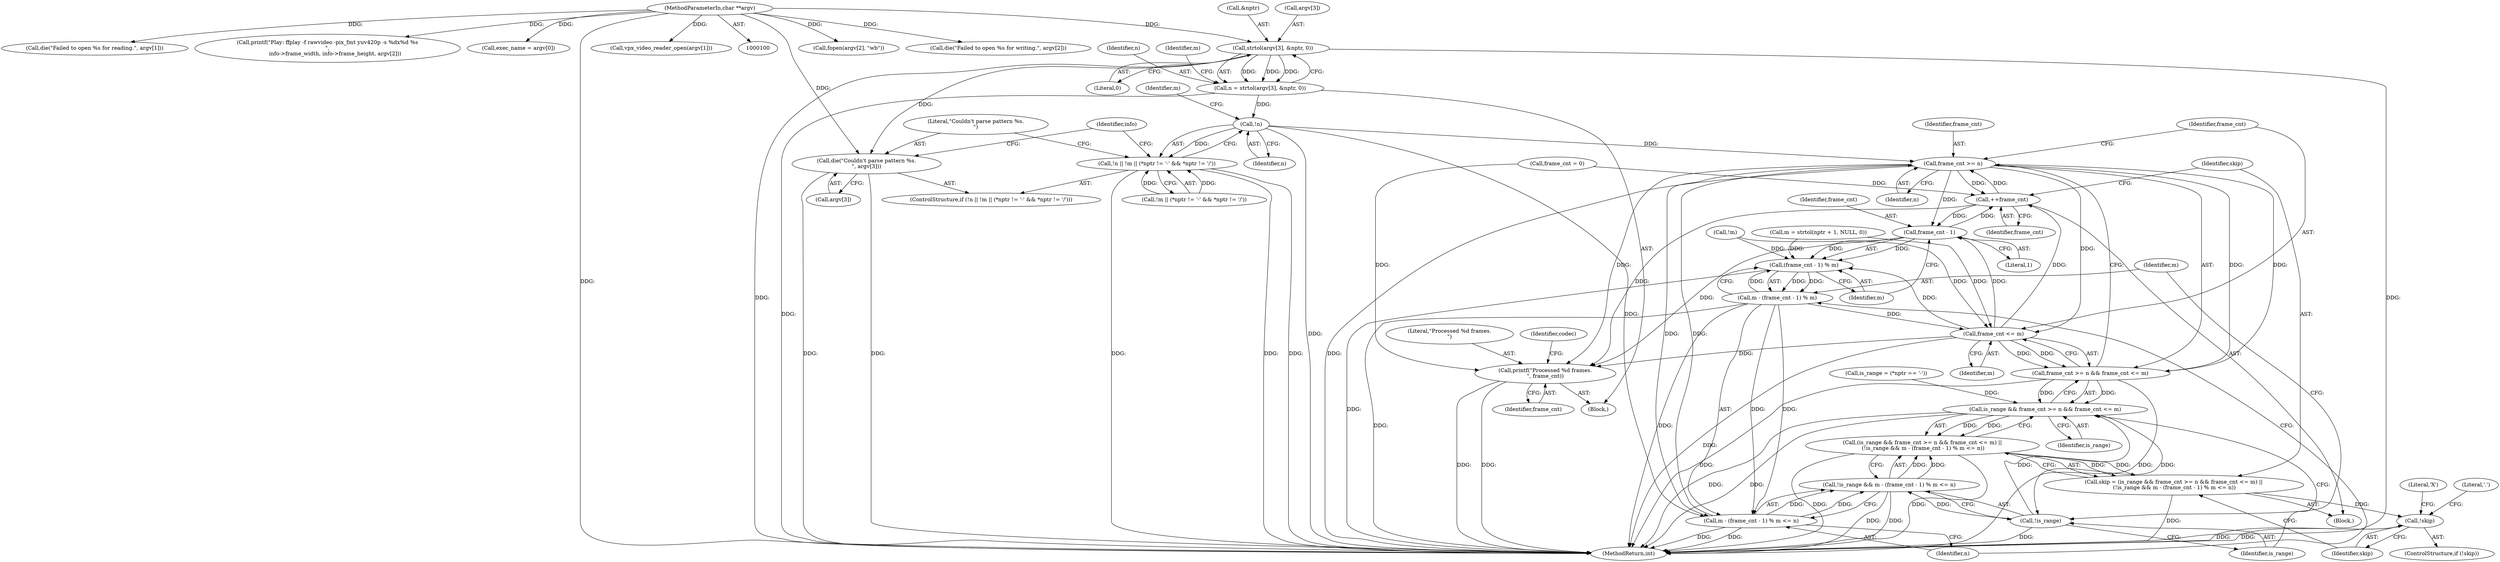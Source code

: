 digraph "0_Android_5a9753fca56f0eeb9f61e342b2fccffc364f9426_1@pointer" {
"1000182" [label="(Call,strtol(argv[3], &nptr, 0))"];
"1000102" [label="(MethodParameterIn,char **argv)"];
"1000180" [label="(Call,n = strtol(argv[3], &nptr, 0))"];
"1000205" [label="(Call,!n)"];
"1000204" [label="(Call,!n || !m || (*nptr != '-' && *nptr != '/'))"];
"1000300" [label="(Call,frame_cnt >= n)"];
"1000292" [label="(Call,++frame_cnt)"];
"1000313" [label="(Call,frame_cnt - 1)"];
"1000312" [label="(Call,(frame_cnt - 1) % m)"];
"1000310" [label="(Call,m - (frame_cnt - 1) % m)"];
"1000303" [label="(Call,frame_cnt <= m)"];
"1000299" [label="(Call,frame_cnt >= n && frame_cnt <= m)"];
"1000297" [label="(Call,is_range && frame_cnt >= n && frame_cnt <= m)"];
"1000296" [label="(Call,(is_range && frame_cnt >= n && frame_cnt <= m) ||\n (!is_range && m - (frame_cnt - 1) % m <= n))"];
"1000294" [label="(Call,skip = (is_range && frame_cnt >= n && frame_cnt <= m) ||\n (!is_range && m - (frame_cnt - 1) % m <= n))"];
"1000319" [label="(Call,!skip)"];
"1000307" [label="(Call,!is_range)"];
"1000306" [label="(Call,!is_range && m - (frame_cnt - 1) % m <= n)"];
"1000345" [label="(Call,printf(\"Processed %d frames.\n\", frame_cnt))"];
"1000309" [label="(Call,m - (frame_cnt - 1) % m <= n)"];
"1000219" [label="(Call,die(\"Couldn't parse pattern %s.\n\", argv[3]))"];
"1000306" [label="(Call,!is_range && m - (frame_cnt - 1) % m <= n)"];
"1000219" [label="(Call,die(\"Couldn't parse pattern %s.\n\", argv[3]))"];
"1000341" [label="(Literal,'X')"];
"1000314" [label="(Identifier,frame_cnt)"];
"1000221" [label="(Call,argv[3])"];
"1000183" [label="(Call,argv[3])"];
"1000297" [label="(Call,is_range && frame_cnt >= n && frame_cnt <= m)"];
"1000170" [label="(Call,fopen(argv[2], \"wb\"))"];
"1000175" [label="(Call,die(\"Failed to open %s for writing.\", argv[2]))"];
"1000161" [label="(Call,die(\"Failed to open %s for reading.\", argv[1]))"];
"1000310" [label="(Call,m - (frame_cnt - 1) % m)"];
"1000311" [label="(Identifier,m)"];
"1000207" [label="(Call,!m || (*nptr != '-' && *nptr != '/'))"];
"1000323" [label="(Literal,'.')"];
"1000293" [label="(Identifier,frame_cnt)"];
"1000317" [label="(Identifier,n)"];
"1000295" [label="(Identifier,skip)"];
"1000294" [label="(Call,skip = (is_range && frame_cnt >= n && frame_cnt <= m) ||\n (!is_range && m - (frame_cnt - 1) % m <= n))"];
"1000208" [label="(Call,!m)"];
"1000300" [label="(Call,frame_cnt >= n)"];
"1000298" [label="(Identifier,is_range)"];
"1000307" [label="(Call,!is_range)"];
"1000320" [label="(Identifier,skip)"];
"1000345" [label="(Call,printf(\"Processed %d frames.\n\", frame_cnt))"];
"1000203" [label="(ControlStructure,if (!n || !m || (*nptr != '-' && *nptr != '/')))"];
"1000105" [label="(Call,frame_cnt = 0)"];
"1000356" [label="(Call,printf(\"Play: ffplay -f rawvideo -pix_fmt yuv420p -s %dx%d %s\n\",\n         info->frame_width, info->frame_height, argv[2]))"];
"1000103" [label="(Block,)"];
"1000180" [label="(Call,n = strtol(argv[3], &nptr, 0))"];
"1000312" [label="(Call,(frame_cnt - 1) % m)"];
"1000296" [label="(Call,(is_range && frame_cnt >= n && frame_cnt <= m) ||\n (!is_range && m - (frame_cnt - 1) % m <= n))"];
"1000102" [label="(MethodParameterIn,char **argv)"];
"1000206" [label="(Identifier,n)"];
"1000303" [label="(Call,frame_cnt <= m)"];
"1000313" [label="(Call,frame_cnt - 1)"];
"1000220" [label="(Literal,\"Couldn't parse pattern %s.\n\")"];
"1000292" [label="(Call,++frame_cnt)"];
"1000186" [label="(Call,&nptr)"];
"1000189" [label="(Call,m = strtol(nptr + 1, NULL, 0))"];
"1000141" [label="(Call,exec_name = argv[0])"];
"1000346" [label="(Literal,\"Processed %d frames.\n\")"];
"1000301" [label="(Identifier,frame_cnt)"];
"1000315" [label="(Literal,1)"];
"1000181" [label="(Identifier,n)"];
"1000302" [label="(Identifier,n)"];
"1000308" [label="(Identifier,is_range)"];
"1000373" [label="(MethodReturn,int)"];
"1000209" [label="(Identifier,m)"];
"1000299" [label="(Call,frame_cnt >= n && frame_cnt <= m)"];
"1000304" [label="(Identifier,frame_cnt)"];
"1000188" [label="(Literal,0)"];
"1000190" [label="(Identifier,m)"];
"1000318" [label="(ControlStructure,if (!skip))"];
"1000319" [label="(Call,!skip)"];
"1000225" [label="(Identifier,info)"];
"1000204" [label="(Call,!n || !m || (*nptr != '-' && *nptr != '/'))"];
"1000205" [label="(Call,!n)"];
"1000351" [label="(Identifier,codec)"];
"1000257" [label="(Block,)"];
"1000182" [label="(Call,strtol(argv[3], &nptr, 0))"];
"1000197" [label="(Call,is_range = (*nptr == '-'))"];
"1000154" [label="(Call,vpx_video_reader_open(argv[1]))"];
"1000305" [label="(Identifier,m)"];
"1000316" [label="(Identifier,m)"];
"1000347" [label="(Identifier,frame_cnt)"];
"1000309" [label="(Call,m - (frame_cnt - 1) % m <= n)"];
"1000182" -> "1000180"  [label="AST: "];
"1000182" -> "1000188"  [label="CFG: "];
"1000183" -> "1000182"  [label="AST: "];
"1000186" -> "1000182"  [label="AST: "];
"1000188" -> "1000182"  [label="AST: "];
"1000180" -> "1000182"  [label="CFG: "];
"1000182" -> "1000373"  [label="DDG: "];
"1000182" -> "1000373"  [label="DDG: "];
"1000182" -> "1000180"  [label="DDG: "];
"1000182" -> "1000180"  [label="DDG: "];
"1000182" -> "1000180"  [label="DDG: "];
"1000102" -> "1000182"  [label="DDG: "];
"1000182" -> "1000219"  [label="DDG: "];
"1000102" -> "1000100"  [label="AST: "];
"1000102" -> "1000373"  [label="DDG: "];
"1000102" -> "1000141"  [label="DDG: "];
"1000102" -> "1000154"  [label="DDG: "];
"1000102" -> "1000161"  [label="DDG: "];
"1000102" -> "1000170"  [label="DDG: "];
"1000102" -> "1000175"  [label="DDG: "];
"1000102" -> "1000219"  [label="DDG: "];
"1000102" -> "1000356"  [label="DDG: "];
"1000180" -> "1000103"  [label="AST: "];
"1000181" -> "1000180"  [label="AST: "];
"1000190" -> "1000180"  [label="CFG: "];
"1000180" -> "1000373"  [label="DDG: "];
"1000180" -> "1000205"  [label="DDG: "];
"1000205" -> "1000204"  [label="AST: "];
"1000205" -> "1000206"  [label="CFG: "];
"1000206" -> "1000205"  [label="AST: "];
"1000209" -> "1000205"  [label="CFG: "];
"1000204" -> "1000205"  [label="CFG: "];
"1000205" -> "1000373"  [label="DDG: "];
"1000205" -> "1000204"  [label="DDG: "];
"1000205" -> "1000300"  [label="DDG: "];
"1000205" -> "1000309"  [label="DDG: "];
"1000204" -> "1000203"  [label="AST: "];
"1000204" -> "1000207"  [label="CFG: "];
"1000207" -> "1000204"  [label="AST: "];
"1000220" -> "1000204"  [label="CFG: "];
"1000225" -> "1000204"  [label="CFG: "];
"1000204" -> "1000373"  [label="DDG: "];
"1000204" -> "1000373"  [label="DDG: "];
"1000204" -> "1000373"  [label="DDG: "];
"1000207" -> "1000204"  [label="DDG: "];
"1000207" -> "1000204"  [label="DDG: "];
"1000300" -> "1000299"  [label="AST: "];
"1000300" -> "1000302"  [label="CFG: "];
"1000301" -> "1000300"  [label="AST: "];
"1000302" -> "1000300"  [label="AST: "];
"1000304" -> "1000300"  [label="CFG: "];
"1000299" -> "1000300"  [label="CFG: "];
"1000300" -> "1000373"  [label="DDG: "];
"1000300" -> "1000292"  [label="DDG: "];
"1000300" -> "1000299"  [label="DDG: "];
"1000300" -> "1000299"  [label="DDG: "];
"1000292" -> "1000300"  [label="DDG: "];
"1000309" -> "1000300"  [label="DDG: "];
"1000300" -> "1000303"  [label="DDG: "];
"1000300" -> "1000313"  [label="DDG: "];
"1000300" -> "1000309"  [label="DDG: "];
"1000300" -> "1000345"  [label="DDG: "];
"1000292" -> "1000257"  [label="AST: "];
"1000292" -> "1000293"  [label="CFG: "];
"1000293" -> "1000292"  [label="AST: "];
"1000295" -> "1000292"  [label="CFG: "];
"1000303" -> "1000292"  [label="DDG: "];
"1000313" -> "1000292"  [label="DDG: "];
"1000105" -> "1000292"  [label="DDG: "];
"1000292" -> "1000313"  [label="DDG: "];
"1000292" -> "1000345"  [label="DDG: "];
"1000313" -> "1000312"  [label="AST: "];
"1000313" -> "1000315"  [label="CFG: "];
"1000314" -> "1000313"  [label="AST: "];
"1000315" -> "1000313"  [label="AST: "];
"1000316" -> "1000313"  [label="CFG: "];
"1000313" -> "1000312"  [label="DDG: "];
"1000313" -> "1000312"  [label="DDG: "];
"1000303" -> "1000313"  [label="DDG: "];
"1000313" -> "1000345"  [label="DDG: "];
"1000312" -> "1000310"  [label="AST: "];
"1000312" -> "1000316"  [label="CFG: "];
"1000316" -> "1000312"  [label="AST: "];
"1000310" -> "1000312"  [label="CFG: "];
"1000312" -> "1000373"  [label="DDG: "];
"1000312" -> "1000310"  [label="DDG: "];
"1000312" -> "1000310"  [label="DDG: "];
"1000208" -> "1000312"  [label="DDG: "];
"1000189" -> "1000312"  [label="DDG: "];
"1000310" -> "1000312"  [label="DDG: "];
"1000303" -> "1000312"  [label="DDG: "];
"1000310" -> "1000309"  [label="AST: "];
"1000311" -> "1000310"  [label="AST: "];
"1000317" -> "1000310"  [label="CFG: "];
"1000310" -> "1000373"  [label="DDG: "];
"1000310" -> "1000373"  [label="DDG: "];
"1000310" -> "1000303"  [label="DDG: "];
"1000310" -> "1000309"  [label="DDG: "];
"1000310" -> "1000309"  [label="DDG: "];
"1000303" -> "1000299"  [label="AST: "];
"1000303" -> "1000305"  [label="CFG: "];
"1000304" -> "1000303"  [label="AST: "];
"1000305" -> "1000303"  [label="AST: "];
"1000299" -> "1000303"  [label="CFG: "];
"1000303" -> "1000373"  [label="DDG: "];
"1000303" -> "1000299"  [label="DDG: "];
"1000303" -> "1000299"  [label="DDG: "];
"1000208" -> "1000303"  [label="DDG: "];
"1000189" -> "1000303"  [label="DDG: "];
"1000303" -> "1000345"  [label="DDG: "];
"1000299" -> "1000297"  [label="AST: "];
"1000297" -> "1000299"  [label="CFG: "];
"1000299" -> "1000373"  [label="DDG: "];
"1000299" -> "1000373"  [label="DDG: "];
"1000299" -> "1000297"  [label="DDG: "];
"1000299" -> "1000297"  [label="DDG: "];
"1000297" -> "1000296"  [label="AST: "];
"1000297" -> "1000298"  [label="CFG: "];
"1000298" -> "1000297"  [label="AST: "];
"1000308" -> "1000297"  [label="CFG: "];
"1000296" -> "1000297"  [label="CFG: "];
"1000297" -> "1000373"  [label="DDG: "];
"1000297" -> "1000373"  [label="DDG: "];
"1000297" -> "1000296"  [label="DDG: "];
"1000297" -> "1000296"  [label="DDG: "];
"1000307" -> "1000297"  [label="DDG: "];
"1000197" -> "1000297"  [label="DDG: "];
"1000297" -> "1000307"  [label="DDG: "];
"1000296" -> "1000294"  [label="AST: "];
"1000296" -> "1000306"  [label="CFG: "];
"1000306" -> "1000296"  [label="AST: "];
"1000294" -> "1000296"  [label="CFG: "];
"1000296" -> "1000373"  [label="DDG: "];
"1000296" -> "1000373"  [label="DDG: "];
"1000296" -> "1000294"  [label="DDG: "];
"1000296" -> "1000294"  [label="DDG: "];
"1000306" -> "1000296"  [label="DDG: "];
"1000306" -> "1000296"  [label="DDG: "];
"1000294" -> "1000257"  [label="AST: "];
"1000295" -> "1000294"  [label="AST: "];
"1000320" -> "1000294"  [label="CFG: "];
"1000294" -> "1000373"  [label="DDG: "];
"1000294" -> "1000319"  [label="DDG: "];
"1000319" -> "1000318"  [label="AST: "];
"1000319" -> "1000320"  [label="CFG: "];
"1000320" -> "1000319"  [label="AST: "];
"1000323" -> "1000319"  [label="CFG: "];
"1000341" -> "1000319"  [label="CFG: "];
"1000319" -> "1000373"  [label="DDG: "];
"1000319" -> "1000373"  [label="DDG: "];
"1000307" -> "1000306"  [label="AST: "];
"1000307" -> "1000308"  [label="CFG: "];
"1000308" -> "1000307"  [label="AST: "];
"1000311" -> "1000307"  [label="CFG: "];
"1000306" -> "1000307"  [label="CFG: "];
"1000307" -> "1000373"  [label="DDG: "];
"1000307" -> "1000306"  [label="DDG: "];
"1000306" -> "1000309"  [label="CFG: "];
"1000309" -> "1000306"  [label="AST: "];
"1000306" -> "1000373"  [label="DDG: "];
"1000306" -> "1000373"  [label="DDG: "];
"1000309" -> "1000306"  [label="DDG: "];
"1000309" -> "1000306"  [label="DDG: "];
"1000345" -> "1000103"  [label="AST: "];
"1000345" -> "1000347"  [label="CFG: "];
"1000346" -> "1000345"  [label="AST: "];
"1000347" -> "1000345"  [label="AST: "];
"1000351" -> "1000345"  [label="CFG: "];
"1000345" -> "1000373"  [label="DDG: "];
"1000345" -> "1000373"  [label="DDG: "];
"1000105" -> "1000345"  [label="DDG: "];
"1000309" -> "1000317"  [label="CFG: "];
"1000317" -> "1000309"  [label="AST: "];
"1000309" -> "1000373"  [label="DDG: "];
"1000309" -> "1000373"  [label="DDG: "];
"1000219" -> "1000203"  [label="AST: "];
"1000219" -> "1000221"  [label="CFG: "];
"1000220" -> "1000219"  [label="AST: "];
"1000221" -> "1000219"  [label="AST: "];
"1000225" -> "1000219"  [label="CFG: "];
"1000219" -> "1000373"  [label="DDG: "];
"1000219" -> "1000373"  [label="DDG: "];
}
